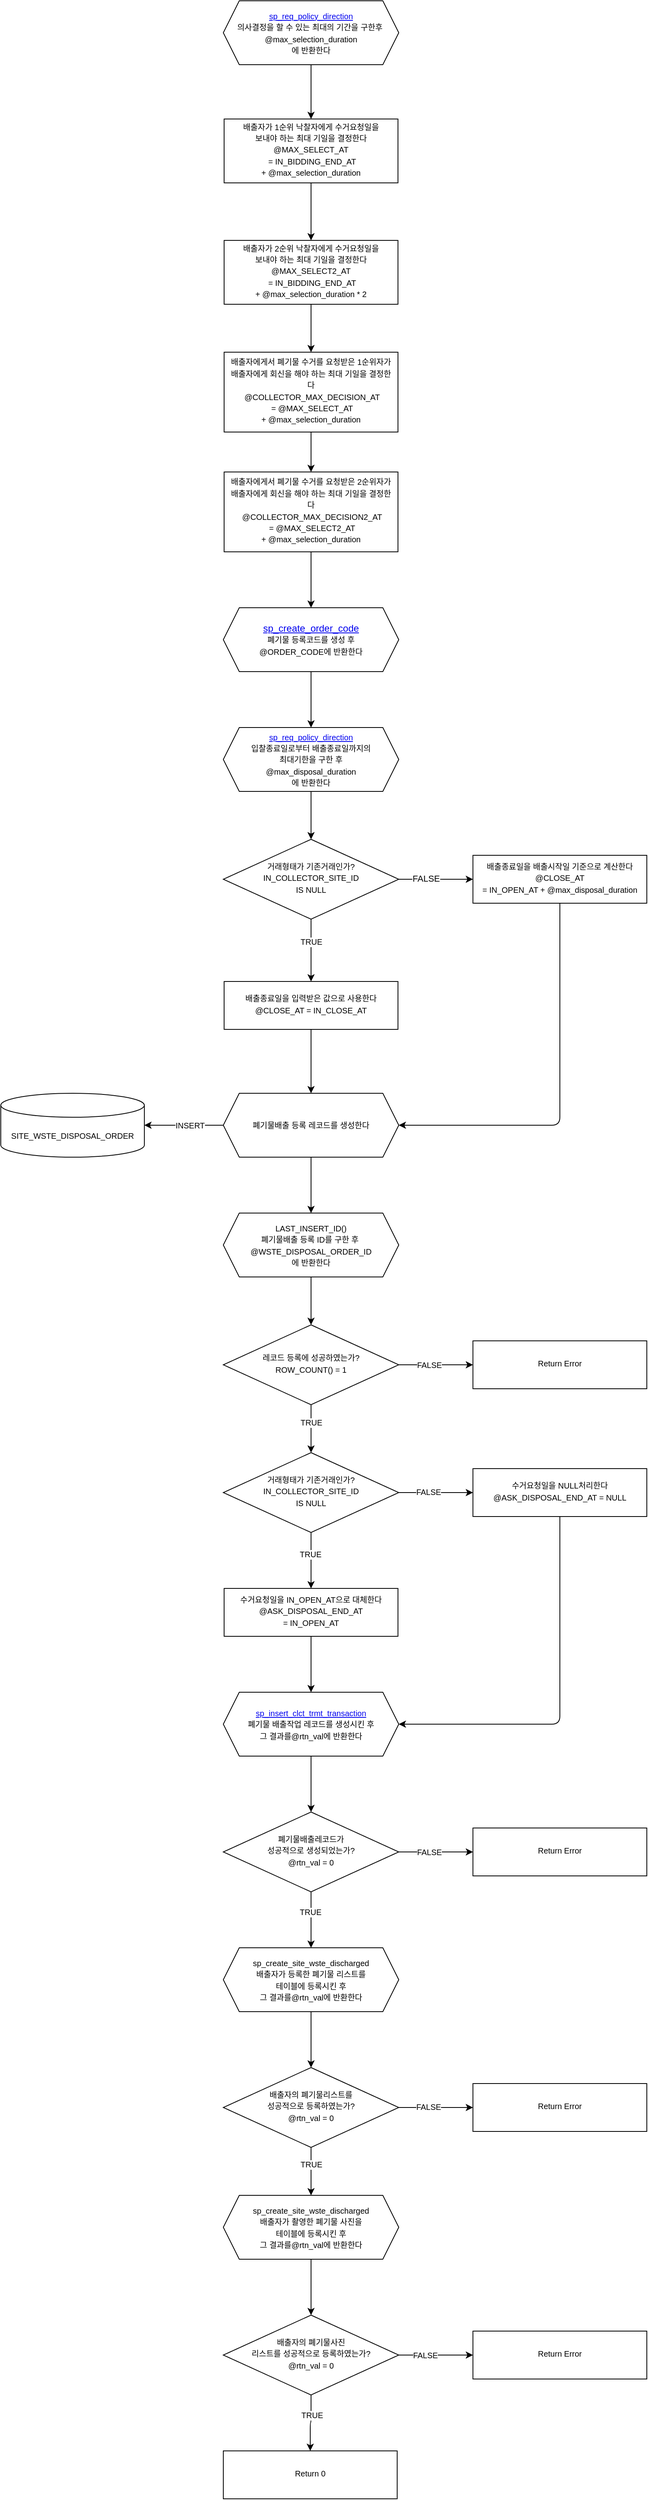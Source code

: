 <mxfile>
    <diagram id="yEqb0aX-quzxRs0v6ZPx" name="Page-1">
        <mxGraphModel dx="3694" dy="4154" grid="1" gridSize="10" guides="1" tooltips="1" connect="1" arrows="1" fold="1" page="1" pageScale="1" pageWidth="827" pageHeight="1169" math="0" shadow="0">
            <root>
                <mxCell id="0"/>
                <mxCell id="1" parent="0"/>
                <mxCell id="25" value="" style="edgeStyle=orthogonalEdgeStyle;html=1;fontSize=10;entryX=0.5;entryY=0;entryDx=0;entryDy=0;" edge="1" parent="1" source="26" target="88">
                    <mxGeometry relative="1" as="geometry">
                        <mxPoint x="-2083" y="-3350" as="targetPoint"/>
                    </mxGeometry>
                </mxCell>
                <mxCell id="26" value="&lt;a href=&quot;https://github.com/Leo-Nam/stored-procedures/blob/main/drawio/sp_req_policy_direction.svg&quot; style=&quot;font-size: 10px&quot;&gt;sp_req_policy_direction&lt;/a&gt;&lt;br&gt;&lt;span style=&quot;font-size: 10px&quot;&gt;의사결정을 할 수 있는 최대의 기간을 구한후&amp;nbsp;&lt;br&gt;@max_selection_duration&lt;br&gt;에 반환한다&lt;/span&gt;" style="shape=hexagon;perimeter=hexagonPerimeter2;whiteSpace=wrap;html=1;fixedSize=1;" vertex="1" parent="1">
                    <mxGeometry x="-2193" y="-3490" width="220" height="80" as="geometry"/>
                </mxCell>
                <mxCell id="42" value="" style="edgeStyle=orthogonalEdgeStyle;html=1;fontSize=10;" edge="1" parent="1" source="43" target="48">
                    <mxGeometry relative="1" as="geometry"/>
                </mxCell>
                <mxCell id="43" value="&lt;a href=&quot;https://github.com/Leo-Nam/stored-procedures/blob/main/drawio/sp_req_policy_direction.svg&quot; style=&quot;font-size: 10px&quot;&gt;sp_req_policy_direction&lt;/a&gt;&lt;br&gt;&lt;span style=&quot;font-size: 10px&quot;&gt;입찰종료일로부터 배출종료일까지의 &lt;br&gt;최대기한을 구한 후 &lt;br&gt;@max_disposal_duration&lt;br&gt;에 반환한다&lt;/span&gt;" style="shape=hexagon;perimeter=hexagonPerimeter2;whiteSpace=wrap;html=1;fixedSize=1;" vertex="1" parent="1">
                    <mxGeometry x="-2193" y="-2580" width="220" height="80" as="geometry"/>
                </mxCell>
                <mxCell id="44" value="" style="edgeStyle=orthogonalEdgeStyle;html=1;fontSize=10;entryX=0.5;entryY=0;entryDx=0;entryDy=0;" edge="1" parent="1" source="48" target="55">
                    <mxGeometry relative="1" as="geometry">
                        <mxPoint x="-2083" y="-2280" as="targetPoint"/>
                    </mxGeometry>
                </mxCell>
                <mxCell id="45" value="TRUE" style="edgeLabel;html=1;align=center;verticalAlign=middle;resizable=0;points=[];fontSize=10;" vertex="1" connectable="0" parent="44">
                    <mxGeometry x="-0.281" relative="1" as="geometry">
                        <mxPoint as="offset"/>
                    </mxGeometry>
                </mxCell>
                <mxCell id="102" value="" style="edgeStyle=none;html=1;" edge="1" parent="1" source="48" target="100">
                    <mxGeometry relative="1" as="geometry"/>
                </mxCell>
                <mxCell id="103" value="FALSE" style="edgeLabel;html=1;align=center;verticalAlign=middle;resizable=0;points=[];" vertex="1" connectable="0" parent="102">
                    <mxGeometry x="-0.28" y="1" relative="1" as="geometry">
                        <mxPoint as="offset"/>
                    </mxGeometry>
                </mxCell>
                <mxCell id="48" value="&lt;span style=&quot;font-size: 10px&quot;&gt;거래형태가 기존거래인가?&lt;/span&gt;&lt;span style=&quot;font-size: 10px&quot;&gt;IN_COLLECTOR_SITE_ID &lt;br&gt;IS NULL&lt;/span&gt;" style="rhombus;whiteSpace=wrap;html=1;shadow=0;strokeWidth=1;spacing=6;spacingTop=-4;" vertex="1" parent="1">
                    <mxGeometry x="-2193" y="-2440" width="220" height="100" as="geometry"/>
                </mxCell>
                <mxCell id="101" value="" style="edgeStyle=none;html=1;entryX=0.5;entryY=0;entryDx=0;entryDy=0;" edge="1" parent="1" source="55" target="62">
                    <mxGeometry relative="1" as="geometry">
                        <mxPoint x="-2083" y="-2120" as="targetPoint"/>
                    </mxGeometry>
                </mxCell>
                <mxCell id="55" value="&lt;font style=&quot;font-size: 10px&quot;&gt;배출종료일을 입력받은 값으로 사용한다&lt;br&gt;@CLOSE_AT = IN_CLOSE_AT&lt;/font&gt;" style="whiteSpace=wrap;html=1;shadow=0;strokeWidth=1;spacing=6;spacingTop=-4;" vertex="1" parent="1">
                    <mxGeometry x="-2192" y="-2262" width="218" height="60" as="geometry"/>
                </mxCell>
                <mxCell id="61" value="" style="edgeStyle=orthogonalEdgeStyle;html=1;fontSize=10;entryX=0.5;entryY=0;entryDx=0;entryDy=0;" edge="1" parent="1" source="62" target="108">
                    <mxGeometry relative="1" as="geometry"/>
                </mxCell>
                <mxCell id="106" value="" style="edgeStyle=orthogonalEdgeStyle;html=1;fontSize=10;" edge="1" parent="1" source="62" target="105">
                    <mxGeometry relative="1" as="geometry"/>
                </mxCell>
                <mxCell id="107" value="INSERT" style="edgeLabel;html=1;align=center;verticalAlign=middle;resizable=0;points=[];fontSize=10;" vertex="1" connectable="0" parent="106">
                    <mxGeometry x="-0.151" relative="1" as="geometry">
                        <mxPoint as="offset"/>
                    </mxGeometry>
                </mxCell>
                <mxCell id="62" value="&lt;font style=&quot;font-size: 10px&quot;&gt;폐기물배출 등록 레코드를 생성한다&lt;/font&gt;" style="shape=hexagon;perimeter=hexagonPerimeter2;whiteSpace=wrap;html=1;fixedSize=1;" vertex="1" parent="1">
                    <mxGeometry x="-2193" y="-2122" width="220" height="80" as="geometry"/>
                </mxCell>
                <mxCell id="63" value="" style="edgeStyle=orthogonalEdgeStyle;html=1;fontSize=10;exitX=0.5;exitY=1;exitDx=0;exitDy=0;entryX=0.5;entryY=0;entryDx=0;entryDy=0;" edge="1" parent="1" source="110" target="114">
                    <mxGeometry relative="1" as="geometry">
                        <mxPoint x="-2083" y="-1740" as="sourcePoint"/>
                        <mxPoint x="-2083" y="-1662" as="targetPoint"/>
                    </mxGeometry>
                </mxCell>
                <mxCell id="111" value="TRUE" style="edgeLabel;html=1;align=center;verticalAlign=middle;resizable=0;points=[];fontSize=10;" vertex="1" connectable="0" parent="63">
                    <mxGeometry x="-0.265" relative="1" as="geometry">
                        <mxPoint as="offset"/>
                    </mxGeometry>
                </mxCell>
                <mxCell id="89" value="" style="edgeStyle=none;html=1;entryX=0.5;entryY=0;entryDx=0;entryDy=0;" edge="1" parent="1" source="88" target="90">
                    <mxGeometry relative="1" as="geometry"/>
                </mxCell>
                <mxCell id="88" value="&lt;span style=&quot;font-size: 10px&quot;&gt;배출자가 1순위 낙찰자에게 수거요청일을 &lt;br&gt;보내야 하는 최대 기일을 결정한다 @MAX_SELECT_AT&lt;/span&gt;&lt;br&gt;&lt;span style=&quot;font-size: 10px&quot;&gt;&amp;nbsp;=&amp;nbsp;IN_BIDDING_END_AT +&amp;nbsp;@max_selection_duration&lt;/span&gt;" style="whiteSpace=wrap;html=1;shadow=0;strokeWidth=1;spacing=6;spacingTop=-4;" vertex="1" parent="1">
                    <mxGeometry x="-2192" y="-3342" width="218" height="80" as="geometry"/>
                </mxCell>
                <mxCell id="91" value="" style="edgeStyle=none;html=1;entryX=0.5;entryY=0;entryDx=0;entryDy=0;" edge="1" parent="1" source="90" target="92">
                    <mxGeometry relative="1" as="geometry"/>
                </mxCell>
                <mxCell id="90" value="&lt;span style=&quot;font-size: 10px&quot;&gt;배출자가 2순위 낙찰자에게 수거요청일을 &lt;br&gt;보내야 하는 최대 기일을 결정한다 @MAX_SELECT2_AT&lt;/span&gt;&lt;br&gt;&lt;span style=&quot;font-size: 10px&quot;&gt;&amp;nbsp;=&amp;nbsp;IN_BIDDING_END_AT +&amp;nbsp;@max_selection_duration&lt;/span&gt;&lt;span style=&quot;font-size: 10px&quot;&gt;&amp;nbsp;* 2&lt;/span&gt;" style="whiteSpace=wrap;html=1;shadow=0;strokeWidth=1;spacing=6;spacingTop=-4;" vertex="1" parent="1">
                    <mxGeometry x="-2192" y="-3190" width="218" height="80" as="geometry"/>
                </mxCell>
                <mxCell id="93" value="" style="edgeStyle=none;html=1;entryX=0.5;entryY=0;entryDx=0;entryDy=0;" edge="1" parent="1" source="92" target="94">
                    <mxGeometry relative="1" as="geometry"/>
                </mxCell>
                <mxCell id="92" value="&lt;span style=&quot;font-size: 10px&quot;&gt;배출자에게서 폐기물 수거를 요청받은 1순위자가 배출자에게 회신을 해야 하는 최대 기일을 결정한다&lt;br&gt;&amp;nbsp;@&lt;/span&gt;&lt;span style=&quot;font-size: 10px&quot;&gt;COLLECTOR_MAX_DECISION_AT&lt;/span&gt;&lt;br&gt;&lt;span style=&quot;font-size: 10px&quot;&gt;&amp;nbsp;=&amp;nbsp;&lt;/span&gt;&lt;span style=&quot;font-size: 10px&quot;&gt;@MAX_SELECT_AT&lt;br&gt;&lt;/span&gt;&lt;span style=&quot;font-size: 10px&quot;&gt;+&amp;nbsp;@max_selection_duration&lt;/span&gt;" style="whiteSpace=wrap;html=1;shadow=0;strokeWidth=1;spacing=6;spacingTop=-4;" vertex="1" parent="1">
                    <mxGeometry x="-2192" y="-3050" width="218" height="100" as="geometry"/>
                </mxCell>
                <mxCell id="95" value="" style="edgeStyle=none;html=1;entryX=0.5;entryY=0;entryDx=0;entryDy=0;" edge="1" parent="1" source="94" target="96">
                    <mxGeometry relative="1" as="geometry">
                        <mxPoint x="-2083" y="-2748" as="targetPoint"/>
                    </mxGeometry>
                </mxCell>
                <mxCell id="94" value="&lt;span style=&quot;font-size: 10px&quot;&gt;배출자에게서 폐기물 수거를 요청받은 2순위자가 배출자에게 회신을 해야 하는 최대 기일을 결정한다&lt;br&gt;&amp;nbsp;@&lt;/span&gt;&lt;span style=&quot;font-size: 10px&quot;&gt;COLLECTOR_MAX_DECISION2_AT&lt;/span&gt;&lt;br&gt;&lt;span style=&quot;font-size: 10px&quot;&gt;&amp;nbsp;=&amp;nbsp;&lt;/span&gt;&lt;span style=&quot;font-size: 10px&quot;&gt;@MAX_SELECT2_AT&lt;br&gt;&lt;/span&gt;&lt;span style=&quot;font-size: 10px&quot;&gt;+&amp;nbsp;@max_selection_duration&lt;/span&gt;" style="whiteSpace=wrap;html=1;shadow=0;strokeWidth=1;spacing=6;spacingTop=-4;" vertex="1" parent="1">
                    <mxGeometry x="-2192" y="-2900" width="218" height="100" as="geometry"/>
                </mxCell>
                <mxCell id="97" value="" style="edgeStyle=none;html=1;entryX=0.5;entryY=0;entryDx=0;entryDy=0;" edge="1" parent="1" source="96" target="43">
                    <mxGeometry relative="1" as="geometry">
                        <mxPoint x="-2070" y="-2600" as="targetPoint"/>
                    </mxGeometry>
                </mxCell>
                <mxCell id="96" value="&lt;a href=&quot;https://github.com/Leo-Nam/stored-procedures/blob/main/drawio/sp_create_order_code.svg&quot;&gt;sp_create_order_code&lt;/a&gt;&lt;br&gt;&lt;span style=&quot;font-size: 10px&quot;&gt;폐기물 등록코드를 생성 후 &lt;/span&gt;&lt;br&gt;&lt;span style=&quot;font-size: 10px&quot;&gt;@ORDER_CODE에 반환한다&lt;/span&gt;" style="shape=hexagon;perimeter=hexagonPerimeter2;whiteSpace=wrap;html=1;fixedSize=1;" vertex="1" parent="1">
                    <mxGeometry x="-2193" y="-2730" width="220" height="80" as="geometry"/>
                </mxCell>
                <mxCell id="104" style="edgeStyle=orthogonalEdgeStyle;html=1;entryX=1;entryY=0.5;entryDx=0;entryDy=0;exitX=0.5;exitY=1;exitDx=0;exitDy=0;" edge="1" parent="1" source="100" target="62">
                    <mxGeometry relative="1" as="geometry"/>
                </mxCell>
                <mxCell id="100" value="&lt;span style=&quot;font-size: 10px&quot;&gt;배출종료일을 배출시작일 기준으로 계산한다@CLOSE_AT &lt;br&gt;=&amp;nbsp;IN_OPEN_AT +&amp;nbsp;@max_disposal_duration&lt;/span&gt;" style="whiteSpace=wrap;html=1;shadow=0;strokeWidth=1;spacing=6;spacingTop=-4;" vertex="1" parent="1">
                    <mxGeometry x="-1880" y="-2420" width="218" height="60" as="geometry"/>
                </mxCell>
                <mxCell id="105" value="SITE_WSTE_DISPOSAL_ORDER" style="shape=cylinder3;whiteSpace=wrap;html=1;boundedLbl=1;backgroundOutline=1;size=15;fontSize=10;" vertex="1" parent="1">
                    <mxGeometry x="-2472" y="-2122" width="180" height="80" as="geometry"/>
                </mxCell>
                <mxCell id="109" value="" style="edgeStyle=orthogonalEdgeStyle;html=1;fontSize=10;entryX=0.5;entryY=0;entryDx=0;entryDy=0;" edge="1" parent="1" source="108" target="110">
                    <mxGeometry relative="1" as="geometry">
                        <mxPoint x="-2083" y="-1820" as="targetPoint"/>
                    </mxGeometry>
                </mxCell>
                <mxCell id="138" value="" style="edgeStyle=orthogonalEdgeStyle;html=1;fontSize=10;exitX=1;exitY=0.5;exitDx=0;exitDy=0;" edge="1" parent="1" source="110" target="137">
                    <mxGeometry relative="1" as="geometry"/>
                </mxCell>
                <mxCell id="146" value="FALSE" style="edgeLabel;html=1;align=center;verticalAlign=middle;resizable=0;points=[];fontSize=10;" vertex="1" connectable="0" parent="138">
                    <mxGeometry x="-0.18" relative="1" as="geometry">
                        <mxPoint as="offset"/>
                    </mxGeometry>
                </mxCell>
                <mxCell id="108" value="&lt;font style=&quot;font-size: 10px&quot;&gt;LAST_INSERT_ID()&lt;br&gt;폐기물배출 등록 ID를 구한 후&amp;nbsp;&lt;br&gt;@WSTE_DISPOSAL_ORDER_ID&lt;br&gt;에 반환한다&lt;/font&gt;" style="shape=hexagon;perimeter=hexagonPerimeter2;whiteSpace=wrap;html=1;fixedSize=1;" vertex="1" parent="1">
                    <mxGeometry x="-2193" y="-1972" width="220" height="80" as="geometry"/>
                </mxCell>
                <mxCell id="110" value="&lt;span style=&quot;font-size: 10px&quot;&gt;레코드 등록에 성공하였는가?&lt;br&gt;ROW_COUNT() = 1&lt;/span&gt;" style="rhombus;whiteSpace=wrap;html=1;shadow=0;strokeWidth=1;spacing=6;spacingTop=-4;" vertex="1" parent="1">
                    <mxGeometry x="-2193" y="-1832" width="220" height="100" as="geometry"/>
                </mxCell>
                <mxCell id="113" value="" style="edgeStyle=orthogonalEdgeStyle;html=1;fontSize=10;exitX=0.5;exitY=1;exitDx=0;exitDy=0;entryX=0.5;entryY=0;entryDx=0;entryDy=0;" edge="1" parent="1" source="114" target="119">
                    <mxGeometry relative="1" as="geometry">
                        <mxPoint x="-2083" y="-1582" as="sourcePoint"/>
                        <mxPoint x="-2083" y="-1520" as="targetPoint"/>
                    </mxGeometry>
                </mxCell>
                <mxCell id="118" value="TRUE" style="edgeLabel;html=1;align=center;verticalAlign=middle;resizable=0;points=[];fontSize=10;" vertex="1" connectable="0" parent="113">
                    <mxGeometry x="-0.229" y="-1" relative="1" as="geometry">
                        <mxPoint as="offset"/>
                    </mxGeometry>
                </mxCell>
                <mxCell id="116" value="" style="edgeStyle=orthogonalEdgeStyle;html=1;fontSize=10;" edge="1" parent="1" source="114" target="115">
                    <mxGeometry relative="1" as="geometry"/>
                </mxCell>
                <mxCell id="117" value="FALSE" style="edgeLabel;html=1;align=center;verticalAlign=middle;resizable=0;points=[];fontSize=10;" vertex="1" connectable="0" parent="116">
                    <mxGeometry x="-0.217" y="1" relative="1" as="geometry">
                        <mxPoint as="offset"/>
                    </mxGeometry>
                </mxCell>
                <mxCell id="114" value="&lt;span style=&quot;font-size: 10px&quot;&gt;거래형태가 기존거래인가?&lt;/span&gt;&lt;span style=&quot;font-size: 10px&quot;&gt;IN_COLLECTOR_SITE_ID&lt;br&gt;IS NULL&lt;/span&gt;" style="rhombus;whiteSpace=wrap;html=1;shadow=0;strokeWidth=1;spacing=6;spacingTop=-4;" vertex="1" parent="1">
                    <mxGeometry x="-2193" y="-1672" width="220" height="100" as="geometry"/>
                </mxCell>
                <mxCell id="139" style="edgeStyle=orthogonalEdgeStyle;html=1;entryX=1;entryY=0.5;entryDx=0;entryDy=0;fontSize=10;exitX=0.5;exitY=1;exitDx=0;exitDy=0;" edge="1" parent="1" source="115" target="120">
                    <mxGeometry relative="1" as="geometry"/>
                </mxCell>
                <mxCell id="115" value="&lt;span style=&quot;font-size: 10px&quot;&gt;수거요청일을 NULL처리한다&lt;br&gt;@ASK_DISPOSAL_END_AT = NULL&lt;/span&gt;" style="whiteSpace=wrap;html=1;shadow=0;strokeWidth=1;spacing=6;spacingTop=-4;" vertex="1" parent="1">
                    <mxGeometry x="-1880" y="-1652" width="218" height="60" as="geometry"/>
                </mxCell>
                <mxCell id="121" value="" style="edgeStyle=orthogonalEdgeStyle;html=1;fontSize=10;" edge="1" parent="1" source="119" target="120">
                    <mxGeometry relative="1" as="geometry"/>
                </mxCell>
                <mxCell id="119" value="&lt;span style=&quot;font-size: 10px&quot;&gt;수거요청일을 IN_OPEN_AT으로 대체한다&lt;br&gt;@ASK_DISPOSAL_END_AT &lt;br&gt;=&amp;nbsp;&lt;/span&gt;&lt;span style=&quot;font-size: 10px&quot;&gt;IN_OPEN_AT&lt;/span&gt;" style="whiteSpace=wrap;html=1;shadow=0;strokeWidth=1;spacing=6;spacingTop=-4;" vertex="1" parent="1">
                    <mxGeometry x="-2192" y="-1502" width="218" height="60" as="geometry"/>
                </mxCell>
                <mxCell id="123" value="" style="edgeStyle=orthogonalEdgeStyle;html=1;fontSize=10;" edge="1" parent="1" source="120" target="122">
                    <mxGeometry relative="1" as="geometry"/>
                </mxCell>
                <mxCell id="120" value="&lt;span style=&quot;font-size: 10px&quot;&gt;&lt;a href=&quot;https://github.com/Leo-Nam/stored-procedures/blob/main/drawio/sp_insert_clct_trmt_transaction.svg&quot;&gt;sp_insert_clct_trmt_transaction&lt;/a&gt;&lt;/span&gt;&lt;br&gt;&lt;span style=&quot;font-size: 10px&quot;&gt;폐기물 배출작업 레코드를 생성시킨 후 &lt;br&gt;그 결과를@rtn_val에 반환한다&lt;/span&gt;" style="shape=hexagon;perimeter=hexagonPerimeter2;whiteSpace=wrap;html=1;fixedSize=1;" vertex="1" parent="1">
                    <mxGeometry x="-2193" y="-1372" width="220" height="80" as="geometry"/>
                </mxCell>
                <mxCell id="125" value="" style="edgeStyle=orthogonalEdgeStyle;html=1;fontSize=10;" edge="1" parent="1" source="122" target="124">
                    <mxGeometry relative="1" as="geometry"/>
                </mxCell>
                <mxCell id="126" value="TRUE" style="edgeLabel;html=1;align=center;verticalAlign=middle;resizable=0;points=[];fontSize=10;" vertex="1" connectable="0" parent="125">
                    <mxGeometry x="-0.282" y="-1" relative="1" as="geometry">
                        <mxPoint as="offset"/>
                    </mxGeometry>
                </mxCell>
                <mxCell id="141" value="" style="edgeStyle=orthogonalEdgeStyle;html=1;fontSize=10;" edge="1" parent="1" source="122" target="140">
                    <mxGeometry relative="1" as="geometry"/>
                </mxCell>
                <mxCell id="144" value="FALSE" style="edgeLabel;html=1;align=center;verticalAlign=middle;resizable=0;points=[];fontSize=10;" vertex="1" connectable="0" parent="141">
                    <mxGeometry x="-0.187" y="1" relative="1" as="geometry">
                        <mxPoint y="1" as="offset"/>
                    </mxGeometry>
                </mxCell>
                <mxCell id="122" value="&lt;span style=&quot;font-size: 10px&quot;&gt;폐기물배출레코드가 &lt;br&gt;성공적으로 생성되었는가?&lt;br&gt;@rtn_val = 0&lt;/span&gt;" style="rhombus;whiteSpace=wrap;html=1;shadow=0;strokeWidth=1;spacing=6;spacingTop=-4;" vertex="1" parent="1">
                    <mxGeometry x="-2193" y="-1222" width="220" height="100" as="geometry"/>
                </mxCell>
                <mxCell id="128" value="" style="edgeStyle=orthogonalEdgeStyle;html=1;fontSize=10;" edge="1" parent="1" source="124" target="127">
                    <mxGeometry relative="1" as="geometry"/>
                </mxCell>
                <mxCell id="124" value="&lt;span style=&quot;font-size: 10px&quot;&gt;sp_create_site_wste_discharged&lt;/span&gt;&lt;br&gt;&lt;span style=&quot;font-size: 10px&quot;&gt;배출자가 등록한 폐기물 리스트를 &lt;br&gt;테이블에 등록시킨 후 &lt;br&gt;그 결과를@rtn_val에 반환한다&lt;/span&gt;" style="shape=hexagon;perimeter=hexagonPerimeter2;whiteSpace=wrap;html=1;fixedSize=1;" vertex="1" parent="1">
                    <mxGeometry x="-2193" y="-1052" width="220" height="80" as="geometry"/>
                </mxCell>
                <mxCell id="132" value="" style="edgeStyle=orthogonalEdgeStyle;html=1;fontSize=10;" edge="1" parent="1" source="127" target="129">
                    <mxGeometry relative="1" as="geometry"/>
                </mxCell>
                <mxCell id="133" value="TRUE" style="edgeLabel;html=1;align=center;verticalAlign=middle;resizable=0;points=[];fontSize=10;" vertex="1" connectable="0" parent="132">
                    <mxGeometry x="-0.292" relative="1" as="geometry">
                        <mxPoint as="offset"/>
                    </mxGeometry>
                </mxCell>
                <mxCell id="143" value="" style="edgeStyle=orthogonalEdgeStyle;html=1;fontSize=10;" edge="1" parent="1" source="127" target="142">
                    <mxGeometry relative="1" as="geometry"/>
                </mxCell>
                <mxCell id="145" value="FALSE" style="edgeLabel;html=1;align=center;verticalAlign=middle;resizable=0;points=[];fontSize=10;" vertex="1" connectable="0" parent="143">
                    <mxGeometry x="-0.199" y="1" relative="1" as="geometry">
                        <mxPoint as="offset"/>
                    </mxGeometry>
                </mxCell>
                <mxCell id="127" value="&lt;span style=&quot;font-size: 10px&quot;&gt;배출자의 폐기물리스트를&lt;br&gt;성공적으로 등록하였는가?&lt;br&gt;@rtn_val = 0&lt;/span&gt;" style="rhombus;whiteSpace=wrap;html=1;shadow=0;strokeWidth=1;spacing=6;spacingTop=-4;" vertex="1" parent="1">
                    <mxGeometry x="-2193" y="-902" width="220" height="100" as="geometry"/>
                </mxCell>
                <mxCell id="129" value="&lt;span style=&quot;font-size: 10px&quot;&gt;sp_create_site_wste_discharged&lt;/span&gt;&lt;br&gt;&lt;span style=&quot;font-size: 10px&quot;&gt;배출자가 촬영한 폐기물 사진을&lt;br&gt;테이블에 등록시킨 후 &lt;br&gt;그 결과를@rtn_val에 반환한다&lt;/span&gt;" style="shape=hexagon;perimeter=hexagonPerimeter2;whiteSpace=wrap;html=1;fixedSize=1;" vertex="1" parent="1">
                    <mxGeometry x="-2193" y="-742" width="220" height="80" as="geometry"/>
                </mxCell>
                <mxCell id="135" value="" style="edgeStyle=orthogonalEdgeStyle;html=1;fontSize=10;" edge="1" parent="1" source="130" target="134">
                    <mxGeometry relative="1" as="geometry"/>
                </mxCell>
                <mxCell id="136" value="TRUE" style="edgeLabel;html=1;align=center;verticalAlign=middle;resizable=0;points=[];fontSize=10;" vertex="1" connectable="0" parent="135">
                    <mxGeometry x="-0.296" y="1" relative="1" as="geometry">
                        <mxPoint as="offset"/>
                    </mxGeometry>
                </mxCell>
                <mxCell id="148" value="" style="edgeStyle=orthogonalEdgeStyle;html=1;fontSize=10;" edge="1" parent="1" source="130" target="147">
                    <mxGeometry relative="1" as="geometry"/>
                </mxCell>
                <mxCell id="149" value="FALSE" style="edgeLabel;html=1;align=center;verticalAlign=middle;resizable=0;points=[];fontSize=10;" vertex="1" connectable="0" parent="148">
                    <mxGeometry x="-0.301" relative="1" as="geometry">
                        <mxPoint as="offset"/>
                    </mxGeometry>
                </mxCell>
                <mxCell id="130" value="&lt;span style=&quot;font-size: 10px&quot;&gt;배출자의 폐기물사진&lt;br&gt;리스트를 성공적으로 등록하였는가?&lt;br&gt;@rtn_val = 0&lt;/span&gt;" style="rhombus;whiteSpace=wrap;html=1;shadow=0;strokeWidth=1;spacing=6;spacingTop=-4;" vertex="1" parent="1">
                    <mxGeometry x="-2193" y="-592" width="220" height="100" as="geometry"/>
                </mxCell>
                <mxCell id="131" value="" style="edgeStyle=orthogonalEdgeStyle;html=1;fontSize=10;" edge="1" source="129" target="130" parent="1">
                    <mxGeometry relative="1" as="geometry"/>
                </mxCell>
                <mxCell id="134" value="&lt;span style=&quot;font-size: 10px&quot;&gt;Return 0&lt;/span&gt;" style="whiteSpace=wrap;html=1;shadow=0;strokeWidth=1;spacing=6;spacingTop=-4;" vertex="1" parent="1">
                    <mxGeometry x="-2193" y="-422" width="218" height="60" as="geometry"/>
                </mxCell>
                <mxCell id="137" value="&lt;span style=&quot;font-size: 10px&quot;&gt;Return Error&lt;/span&gt;" style="whiteSpace=wrap;html=1;shadow=0;strokeWidth=1;spacing=6;spacingTop=-4;" vertex="1" parent="1">
                    <mxGeometry x="-1880" y="-1812" width="218" height="60" as="geometry"/>
                </mxCell>
                <mxCell id="140" value="&lt;span style=&quot;font-size: 10px&quot;&gt;Return Error&lt;/span&gt;" style="whiteSpace=wrap;html=1;shadow=0;strokeWidth=1;spacing=6;spacingTop=-4;" vertex="1" parent="1">
                    <mxGeometry x="-1880" y="-1202" width="218" height="60" as="geometry"/>
                </mxCell>
                <mxCell id="142" value="&lt;span style=&quot;font-size: 10px&quot;&gt;Return Error&lt;/span&gt;" style="whiteSpace=wrap;html=1;shadow=0;strokeWidth=1;spacing=6;spacingTop=-4;" vertex="1" parent="1">
                    <mxGeometry x="-1880" y="-882" width="218" height="60" as="geometry"/>
                </mxCell>
                <mxCell id="147" value="&lt;span style=&quot;font-size: 10px&quot;&gt;Return Error&lt;/span&gt;" style="whiteSpace=wrap;html=1;shadow=0;strokeWidth=1;spacing=6;spacingTop=-4;" vertex="1" parent="1">
                    <mxGeometry x="-1880" y="-572" width="218" height="60" as="geometry"/>
                </mxCell>
            </root>
        </mxGraphModel>
    </diagram>
</mxfile>